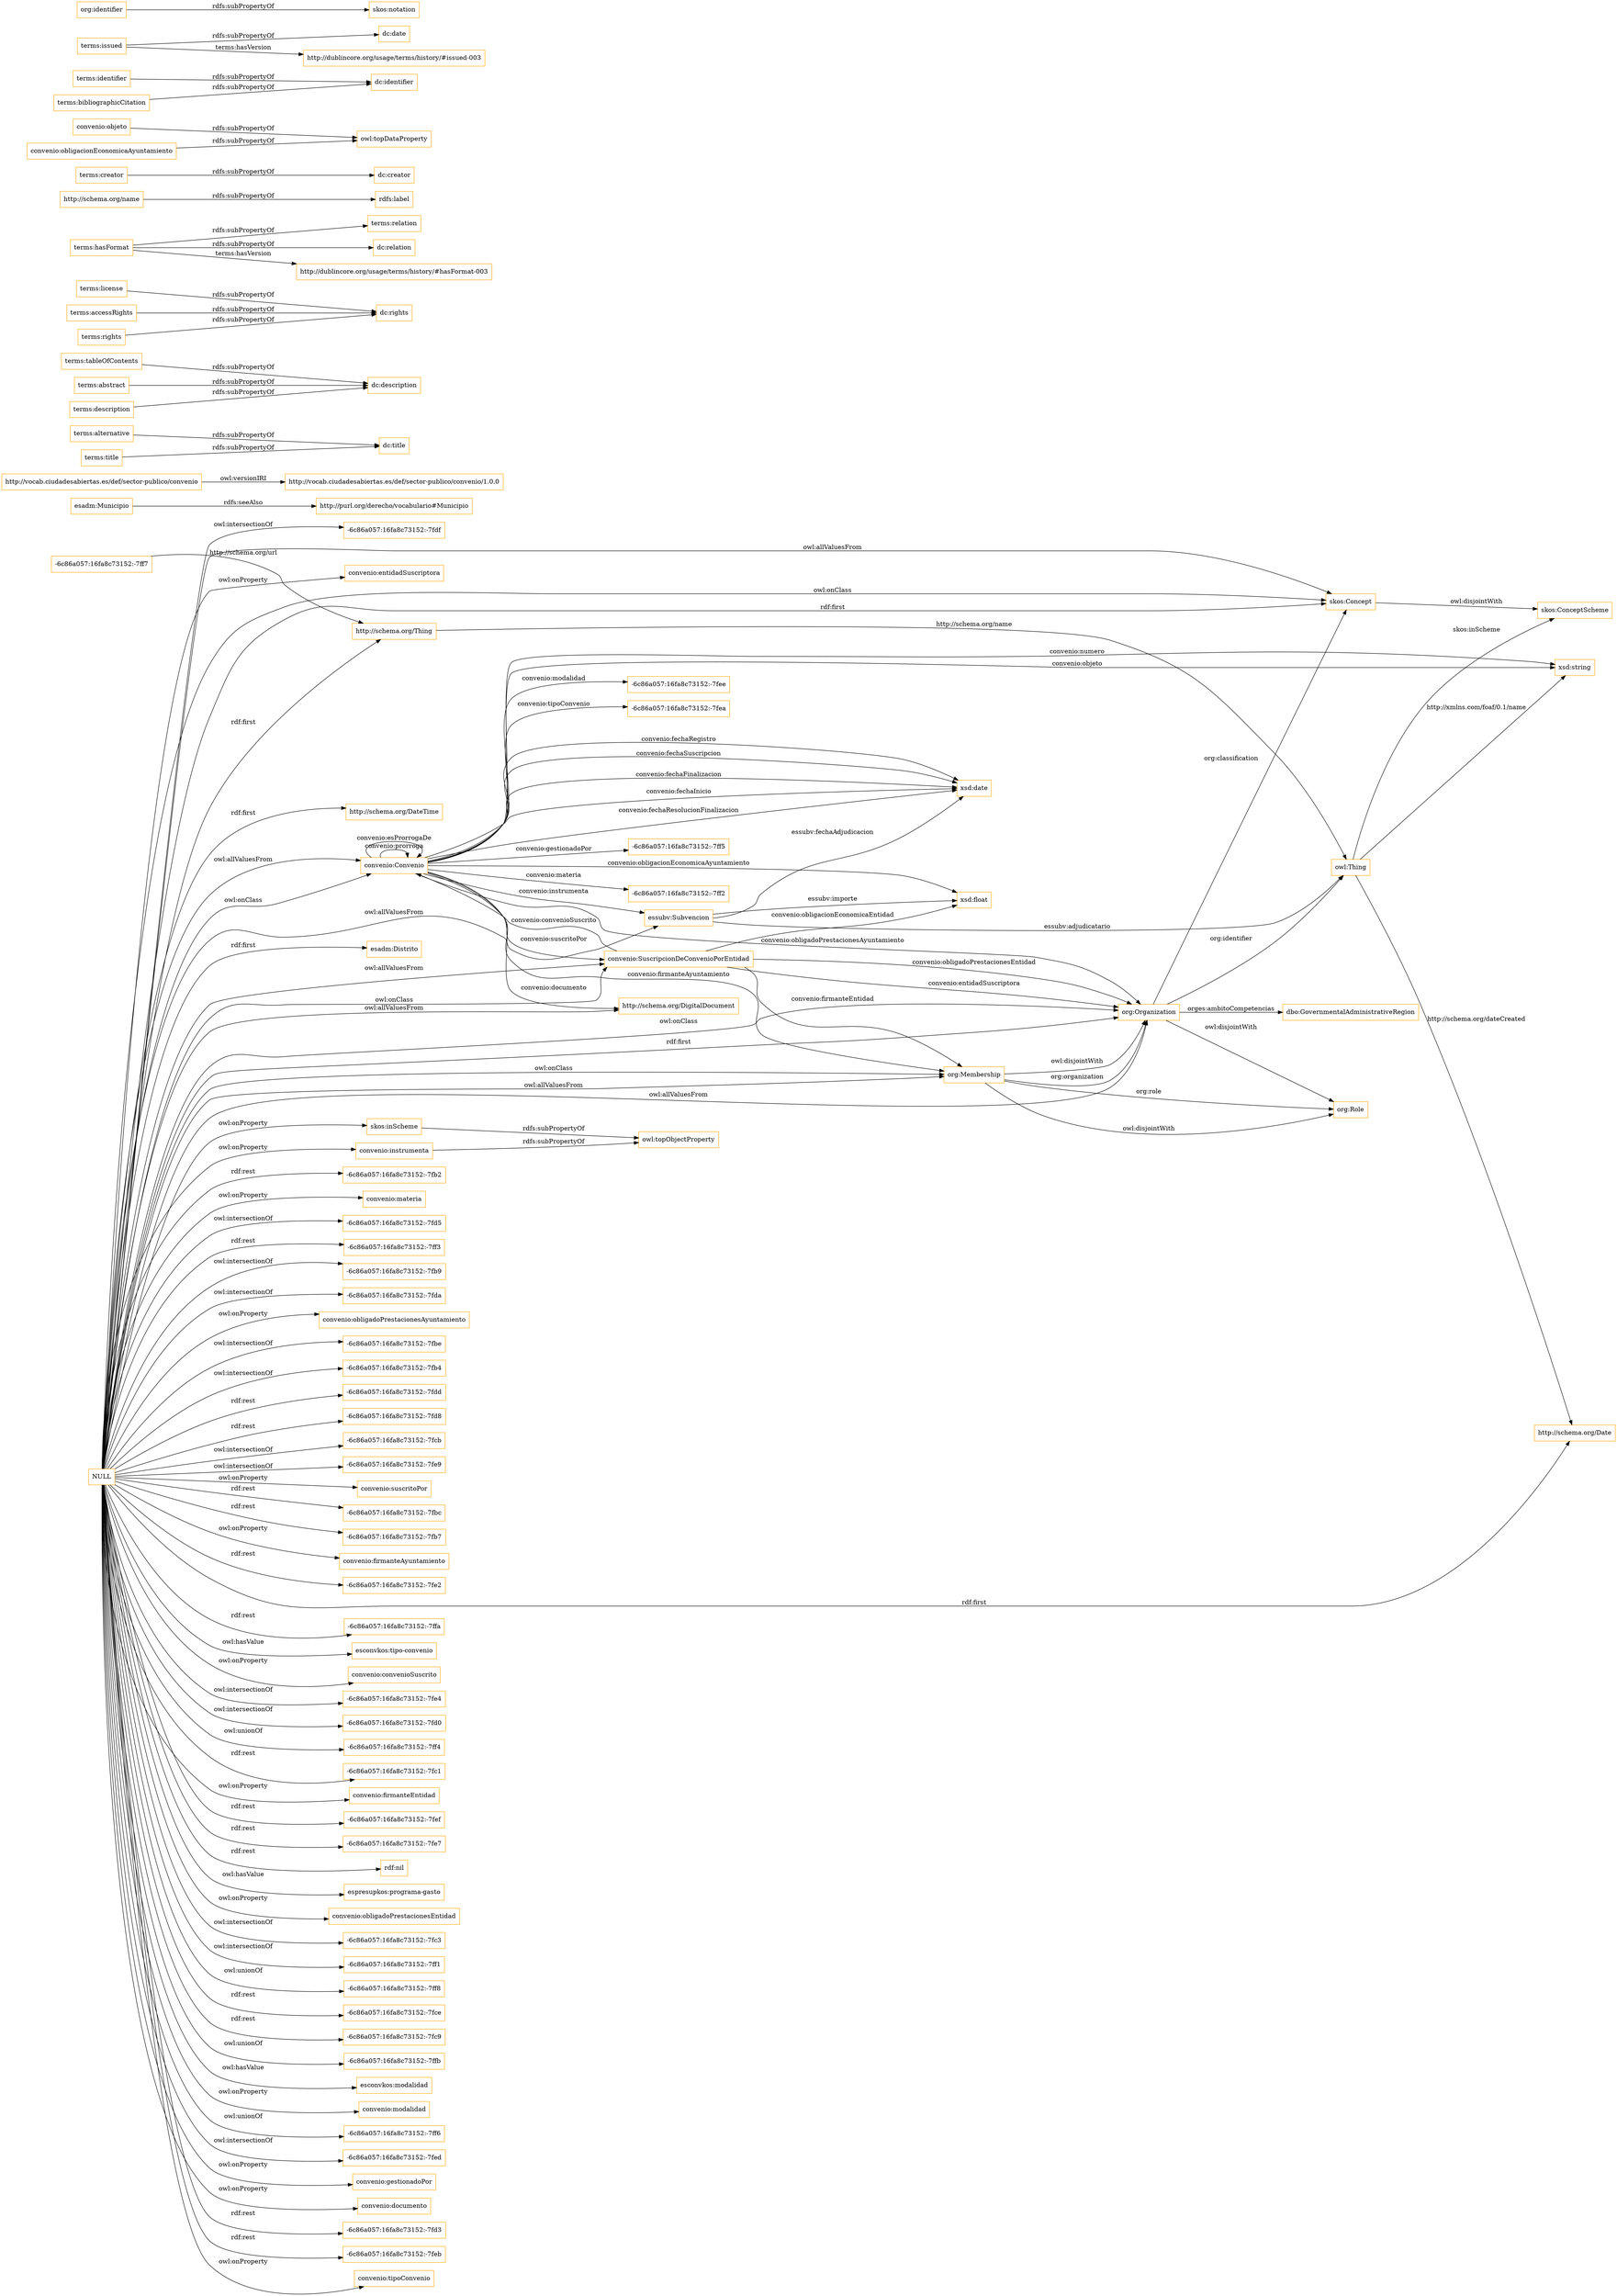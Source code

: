 digraph ar2dtool_diagram { 
rankdir=LR;
size="1501"
node [shape = rectangle, color="orange"]; "convenio:Convenio" "-6c86a057:16fa8c73152:-7ff5" "essubv:Subvencion" "dbo:GovernmentalAdministrativeRegion" "-6c86a057:16fa8c73152:-7ff2" "-6c86a057:16fa8c73152:-7fee" "http://schema.org/DateTime" "-6c86a057:16fa8c73152:-7ff7" "-6c86a057:16fa8c73152:-7fea" "skos:ConceptScheme" "convenio:SuscripcionDeConvenioPorEntidad" "http://schema.org/DigitalDocument" "http://schema.org/Thing" "esadm:Distrito" "skos:Concept" "esadm:Municipio" "org:Organization" "org:Role" "http://schema.org/Date" "org:Membership" ; /*classes style*/
	"http://vocab.ciudadesabiertas.es/def/sector-publico/convenio" -> "http://vocab.ciudadesabiertas.es/def/sector-publico/convenio/1.0.0" [ label = "owl:versionIRI" ];
	"terms:alternative" -> "dc:title" [ label = "rdfs:subPropertyOf" ];
	"terms:tableOfContents" -> "dc:description" [ label = "rdfs:subPropertyOf" ];
	"terms:license" -> "dc:rights" [ label = "rdfs:subPropertyOf" ];
	"terms:hasFormat" -> "terms:relation" [ label = "rdfs:subPropertyOf" ];
	"terms:hasFormat" -> "dc:relation" [ label = "rdfs:subPropertyOf" ];
	"terms:hasFormat" -> "http://dublincore.org/usage/terms/history/#hasFormat-003" [ label = "terms:hasVersion" ];
	"http://schema.org/name" -> "rdfs:label" [ label = "rdfs:subPropertyOf" ];
	"terms:creator" -> "dc:creator" [ label = "rdfs:subPropertyOf" ];
	"terms:accessRights" -> "dc:rights" [ label = "rdfs:subPropertyOf" ];
	"terms:title" -> "dc:title" [ label = "rdfs:subPropertyOf" ];
	"terms:abstract" -> "dc:description" [ label = "rdfs:subPropertyOf" ];
	"skos:Concept" -> "skos:ConceptScheme" [ label = "owl:disjointWith" ];
	"esadm:Municipio" -> "http://purl.org/derecho/vocabulario#Municipio" [ label = "rdfs:seeAlso" ];
	"org:Membership" -> "org:Role" [ label = "owl:disjointWith" ];
	"org:Membership" -> "org:Organization" [ label = "owl:disjointWith" ];
	"convenio:objeto" -> "owl:topDataProperty" [ label = "rdfs:subPropertyOf" ];
	"org:Organization" -> "org:Role" [ label = "owl:disjointWith" ];
	"terms:identifier" -> "dc:identifier" [ label = "rdfs:subPropertyOf" ];
	"convenio:instrumenta" -> "owl:topObjectProperty" [ label = "rdfs:subPropertyOf" ];
	"skos:inScheme" -> "owl:topObjectProperty" [ label = "rdfs:subPropertyOf" ];
	"NULL" -> "-6c86a057:16fa8c73152:-7fb2" [ label = "rdf:rest" ];
	"NULL" -> "convenio:materia" [ label = "owl:onProperty" ];
	"NULL" -> "-6c86a057:16fa8c73152:-7fd5" [ label = "owl:intersectionOf" ];
	"NULL" -> "-6c86a057:16fa8c73152:-7ff3" [ label = "rdf:rest" ];
	"NULL" -> "-6c86a057:16fa8c73152:-7fb9" [ label = "owl:intersectionOf" ];
	"NULL" -> "-6c86a057:16fa8c73152:-7fda" [ label = "owl:intersectionOf" ];
	"NULL" -> "convenio:obligadoPrestacionesAyuntamiento" [ label = "owl:onProperty" ];
	"NULL" -> "-6c86a057:16fa8c73152:-7fbe" [ label = "owl:intersectionOf" ];
	"NULL" -> "-6c86a057:16fa8c73152:-7fb4" [ label = "owl:intersectionOf" ];
	"NULL" -> "-6c86a057:16fa8c73152:-7fdd" [ label = "rdf:rest" ];
	"NULL" -> "-6c86a057:16fa8c73152:-7fd8" [ label = "rdf:rest" ];
	"NULL" -> "skos:Concept" [ label = "rdf:first" ];
	"NULL" -> "org:Membership" [ label = "owl:allValuesFrom" ];
	"NULL" -> "http://schema.org/Date" [ label = "rdf:first" ];
	"NULL" -> "-6c86a057:16fa8c73152:-7fcb" [ label = "owl:intersectionOf" ];
	"NULL" -> "-6c86a057:16fa8c73152:-7fe9" [ label = "owl:intersectionOf" ];
	"NULL" -> "org:Organization" [ label = "owl:allValuesFrom" ];
	"NULL" -> "convenio:suscritoPor" [ label = "owl:onProperty" ];
	"NULL" -> "-6c86a057:16fa8c73152:-7fbc" [ label = "rdf:rest" ];
	"NULL" -> "-6c86a057:16fa8c73152:-7fb7" [ label = "rdf:rest" ];
	"NULL" -> "convenio:firmanteAyuntamiento" [ label = "owl:onProperty" ];
	"NULL" -> "convenio:Convenio" [ label = "owl:allValuesFrom" ];
	"NULL" -> "-6c86a057:16fa8c73152:-7fe2" [ label = "rdf:rest" ];
	"NULL" -> "http://schema.org/DateTime" [ label = "rdf:first" ];
	"NULL" -> "-6c86a057:16fa8c73152:-7ffa" [ label = "rdf:rest" ];
	"NULL" -> "convenio:SuscripcionDeConvenioPorEntidad" [ label = "owl:onClass" ];
	"NULL" -> "esconvkos:tipo-convenio" [ label = "owl:hasValue" ];
	"NULL" -> "convenio:convenioSuscrito" [ label = "owl:onProperty" ];
	"NULL" -> "-6c86a057:16fa8c73152:-7fe4" [ label = "owl:intersectionOf" ];
	"NULL" -> "-6c86a057:16fa8c73152:-7fd0" [ label = "owl:intersectionOf" ];
	"NULL" -> "-6c86a057:16fa8c73152:-7ff4" [ label = "owl:unionOf" ];
	"NULL" -> "-6c86a057:16fa8c73152:-7fc1" [ label = "rdf:rest" ];
	"NULL" -> "skos:Concept" [ label = "owl:allValuesFrom" ];
	"NULL" -> "convenio:firmanteEntidad" [ label = "owl:onProperty" ];
	"NULL" -> "-6c86a057:16fa8c73152:-7fef" [ label = "rdf:rest" ];
	"NULL" -> "http://schema.org/DigitalDocument" [ label = "owl:allValuesFrom" ];
	"NULL" -> "-6c86a057:16fa8c73152:-7fe7" [ label = "rdf:rest" ];
	"NULL" -> "rdf:nil" [ label = "rdf:rest" ];
	"NULL" -> "espresupkos:programa-gasto" [ label = "owl:hasValue" ];
	"NULL" -> "convenio:obligadoPrestacionesEntidad" [ label = "owl:onProperty" ];
	"NULL" -> "-6c86a057:16fa8c73152:-7fc3" [ label = "owl:intersectionOf" ];
	"NULL" -> "-6c86a057:16fa8c73152:-7ff1" [ label = "owl:intersectionOf" ];
	"NULL" -> "-6c86a057:16fa8c73152:-7ff8" [ label = "owl:unionOf" ];
	"NULL" -> "-6c86a057:16fa8c73152:-7fce" [ label = "rdf:rest" ];
	"NULL" -> "-6c86a057:16fa8c73152:-7fc9" [ label = "rdf:rest" ];
	"NULL" -> "-6c86a057:16fa8c73152:-7ffb" [ label = "owl:unionOf" ];
	"NULL" -> "esconvkos:modalidad" [ label = "owl:hasValue" ];
	"NULL" -> "essubv:Subvencion" [ label = "owl:allValuesFrom" ];
	"NULL" -> "convenio:modalidad" [ label = "owl:onProperty" ];
	"NULL" -> "convenio:Convenio" [ label = "owl:onClass" ];
	"NULL" -> "-6c86a057:16fa8c73152:-7ff6" [ label = "owl:unionOf" ];
	"NULL" -> "-6c86a057:16fa8c73152:-7fed" [ label = "owl:intersectionOf" ];
	"NULL" -> "esadm:Distrito" [ label = "rdf:first" ];
	"NULL" -> "http://schema.org/Thing" [ label = "rdf:first" ];
	"NULL" -> "convenio:gestionadoPor" [ label = "owl:onProperty" ];
	"NULL" -> "convenio:SuscripcionDeConvenioPorEntidad" [ label = "owl:allValuesFrom" ];
	"NULL" -> "convenio:documento" [ label = "owl:onProperty" ];
	"NULL" -> "org:Membership" [ label = "owl:onClass" ];
	"NULL" -> "skos:Concept" [ label = "owl:onClass" ];
	"NULL" -> "-6c86a057:16fa8c73152:-7fd3" [ label = "rdf:rest" ];
	"NULL" -> "skos:inScheme" [ label = "owl:onProperty" ];
	"NULL" -> "-6c86a057:16fa8c73152:-7feb" [ label = "rdf:rest" ];
	"NULL" -> "convenio:tipoConvenio" [ label = "owl:onProperty" ];
	"NULL" -> "convenio:instrumenta" [ label = "owl:onProperty" ];
	"NULL" -> "convenio:entidadSuscriptora" [ label = "owl:onProperty" ];
	"NULL" -> "org:Organization" [ label = "rdf:first" ];
	"NULL" -> "org:Organization" [ label = "owl:onClass" ];
	"NULL" -> "-6c86a057:16fa8c73152:-7fdf" [ label = "owl:intersectionOf" ];
	"terms:rights" -> "dc:rights" [ label = "rdfs:subPropertyOf" ];
	"convenio:obligacionEconomicaAyuntamiento" -> "owl:topDataProperty" [ label = "rdfs:subPropertyOf" ];
	"terms:issued" -> "dc:date" [ label = "rdfs:subPropertyOf" ];
	"terms:issued" -> "http://dublincore.org/usage/terms/history/#issued-003" [ label = "terms:hasVersion" ];
	"terms:bibliographicCitation" -> "dc:identifier" [ label = "rdfs:subPropertyOf" ];
	"terms:description" -> "dc:description" [ label = "rdfs:subPropertyOf" ];
	"org:identifier" -> "skos:notation" [ label = "rdfs:subPropertyOf" ];
	"owl:Thing" -> "xsd:string" [ label = "http://xmlns.com/foaf/0.1/name" ];
	"convenio:Convenio" -> "org:Membership" [ label = "convenio:firmanteAyuntamiento" ];
	"convenio:SuscripcionDeConvenioPorEntidad" -> "org:Membership" [ label = "convenio:firmanteEntidad" ];
	"convenio:Convenio" -> "http://schema.org/DigitalDocument" [ label = "convenio:documento" ];
	"convenio:Convenio" -> "xsd:date" [ label = "convenio:fechaSuscripcion" ];
	"essubv:Subvencion" -> "xsd:date" [ label = "essubv:fechaAdjudicacion" ];
	"owl:Thing" -> "http://schema.org/Date" [ label = "http://schema.org/dateCreated" ];
	"-6c86a057:16fa8c73152:-7ff7" -> "http://schema.org/Thing" [ label = "http://schema.org/url" ];
	"owl:Thing" -> "skos:ConceptScheme" [ label = "skos:inScheme" ];
	"convenio:Convenio" -> "xsd:date" [ label = "convenio:fechaFinalizacion" ];
	"convenio:SuscripcionDeConvenioPorEntidad" -> "org:Organization" [ label = "convenio:entidadSuscriptora" ];
	"http://schema.org/Thing" -> "owl:Thing" [ label = "http://schema.org/name" ];
	"convenio:SuscripcionDeConvenioPorEntidad" -> "convenio:Convenio" [ label = "convenio:convenioSuscrito" ];
	"convenio:SuscripcionDeConvenioPorEntidad" -> "org:Organization" [ label = "convenio:obligadoPrestacionesEntidad" ];
	"essubv:Subvencion" -> "owl:Thing" [ label = "essubv:adjudicatario" ];
	"org:Organization" -> "owl:Thing" [ label = "org:identifier" ];
	"org:Organization" -> "skos:Concept" [ label = "org:classification" ];
	"convenio:Convenio" -> "convenio:Convenio" [ label = "convenio:prorroga" ];
	"convenio:Convenio" -> "xsd:date" [ label = "convenio:fechaInicio" ];
	"convenio:Convenio" -> "essubv:Subvencion" [ label = "convenio:instrumenta" ];
	"convenio:Convenio" -> "-6c86a057:16fa8c73152:-7fea" [ label = "convenio:tipoConvenio" ];
	"convenio:SuscripcionDeConvenioPorEntidad" -> "xsd:float" [ label = "convenio:obligacionEconomicaEntidad" ];
	"org:Membership" -> "org:Organization" [ label = "org:organization" ];
	"convenio:Convenio" -> "xsd:string" [ label = "convenio:objeto" ];
	"convenio:Convenio" -> "-6c86a057:16fa8c73152:-7fee" [ label = "convenio:modalidad" ];
	"convenio:Convenio" -> "xsd:string" [ label = "convenio:numero" ];
	"convenio:Convenio" -> "org:Organization" [ label = "convenio:obligadoPrestacionesAyuntamiento" ];
	"convenio:Convenio" -> "convenio:Convenio" [ label = "convenio:esProrrogaDe" ];
	"org:Membership" -> "org:Role" [ label = "org:role" ];
	"convenio:Convenio" -> "-6c86a057:16fa8c73152:-7ff5" [ label = "convenio:gestionadoPor" ];
	"convenio:Convenio" -> "xsd:float" [ label = "convenio:obligacionEconomicaAyuntamiento" ];
	"essubv:Subvencion" -> "xsd:float" [ label = "essubv:importe" ];
	"convenio:Convenio" -> "xsd:date" [ label = "convenio:fechaResolucionFinalizacion" ];
	"convenio:Convenio" -> "-6c86a057:16fa8c73152:-7ff2" [ label = "convenio:materia" ];
	"org:Organization" -> "dbo:GovernmentalAdministrativeRegion" [ label = "orges:ambitoCompetencias" ];
	"convenio:Convenio" -> "xsd:date" [ label = "convenio:fechaRegistro" ];
	"convenio:Convenio" -> "convenio:SuscripcionDeConvenioPorEntidad" [ label = "convenio:suscritoPor" ];

}
